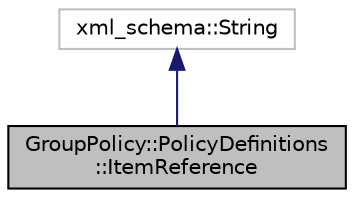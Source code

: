 digraph "GroupPolicy::PolicyDefinitions::ItemReference"
{
 // LATEX_PDF_SIZE
  edge [fontname="Helvetica",fontsize="10",labelfontname="Helvetica",labelfontsize="10"];
  node [fontname="Helvetica",fontsize="10",shape=record];
  Node1 [label="GroupPolicy::PolicyDefinitions\l::ItemReference",height=0.2,width=0.4,color="black", fillcolor="grey75", style="filled", fontcolor="black",tooltip="Class corresponding to the itemReference schema type."];
  Node2 -> Node1 [dir="back",color="midnightblue",fontsize="10",style="solid",fontname="Helvetica"];
  Node2 [label="xml_schema::String",height=0.2,width=0.4,color="grey75", fillcolor="white", style="filled",tooltip=" "];
}

